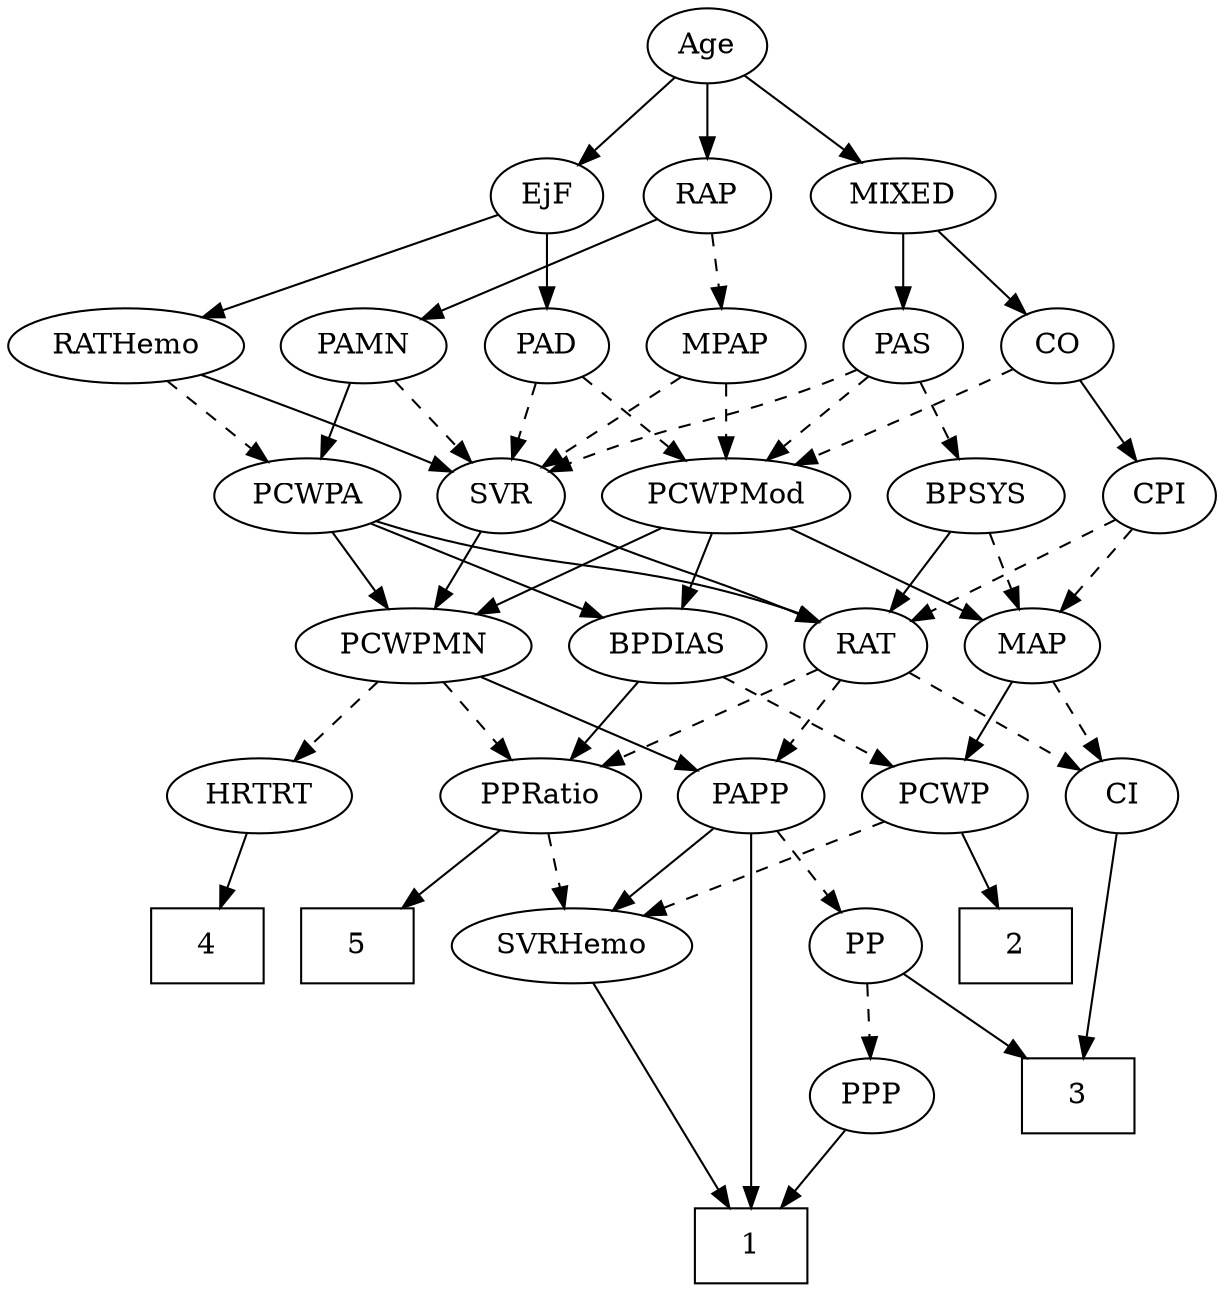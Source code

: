 strict digraph {
	graph [bb="0,0,536.4,612"];
	node [label="\N"];
	1	[height=0.5,
		pos="209,18",
		shape=box,
		width=0.75];
	2	[height=0.5,
		pos="82,162",
		shape=box,
		width=0.75];
	3	[height=0.5,
		pos="55,90",
		shape=box,
		width=0.75];
	4	[height=0.5,
		pos="454,162",
		shape=box,
		width=0.75];
	5	[height=0.5,
		pos="382,162",
		shape=box,
		width=0.75];
	Age	[height=0.5,
		pos="226,594",
		width=0.75];
	EjF	[height=0.5,
		pos="300,522",
		width=0.75];
	Age -> EjF	[pos="e,285.05,537.14 240.98,578.83 251.51,568.87 265.78,555.37 277.66,544.14",
		style=solid];
	RAP	[height=0.5,
		pos="226,522",
		width=0.77632];
	Age -> RAP	[pos="e,226,540.1 226,575.7 226,567.98 226,558.71 226,550.11",
		style=solid];
	MIXED	[height=0.5,
		pos="138,522",
		width=1.1193];
	Age -> MIXED	[pos="e,157.05,538.16 209.03,579.5 196.59,569.61 179.44,555.96 165.11,544.56",
		style=solid];
	PAD	[height=0.5,
		pos="300,450",
		width=0.79437];
	EjF -> PAD	[pos="e,300,468.1 300,503.7 300,495.98 300,486.71 300,478.11",
		style=solid];
	RATHemo	[height=0.5,
		pos="487,450",
		width=1.3721];
	EjF -> RATHemo	[pos="e,453.78,463.43 322.93,512.42 353.01,501.16 406.39,481.17 444.08,467.07",
		style=solid];
	MPAP	[height=0.5,
		pos="218,450",
		width=0.97491];
	RAP -> MPAP	[pos="e,219.95,468.1 224.02,503.7 223.14,495.98 222.08,486.71 221.1,478.11",
		style=dashed];
	PAMN	[height=0.5,
		pos="383,450",
		width=1.011];
	RAP -> PAMN	[pos="e,356.53,462.78 248.5,510.93 253.6,508.65 258.98,506.24 264,504 291.95,491.52 323.61,477.42 347.25,466.91",
		style=solid];
	CO	[height=0.5,
		pos="66,450",
		width=0.75];
	MIXED -> CO	[pos="e,80.951,465.54 122.02,505.46 112.06,495.78 99.093,483.17 88.146,472.53",
		style=solid];
	PAS	[height=0.5,
		pos="138,450",
		width=0.75];
	MIXED -> PAS	[pos="e,138,468.1 138,503.7 138,495.98 138,486.71 138,478.11",
		style=solid];
	SVR	[height=0.5,
		pos="316,378",
		width=0.77632];
	MPAP -> SVR	[pos="e,297.85,391.96 237.83,434.83 252.65,424.25 273.06,409.67 289.31,398.06",
		style=dashed];
	PCWPMod	[height=0.5,
		pos="218,378",
		width=1.4443];
	MPAP -> PCWPMod	[pos="e,218,396.1 218,431.7 218,423.98 218,414.71 218,406.11",
		style=dashed];
	BPSYS	[height=0.5,
		pos="110,378",
		width=1.0471];
	RAT	[height=0.5,
		pos="158,306",
		width=0.75827];
	BPSYS -> RAT	[pos="e,147.26,322.67 121.13,360.76 127.15,351.98 134.71,340.96 141.41,331.19",
		style=solid];
	MAP	[height=0.5,
		pos="82,306",
		width=0.84854];
	BPSYS -> MAP	[pos="e,88.716,323.79 103.22,360.05 99.989,351.97 96.049,342.12 92.445,333.11",
		style=dashed];
	PAD -> SVR	[pos="e,312.05,396.28 303.87,432.05 305.65,424.26 307.81,414.82 309.81,406.08",
		style=dashed];
	PAD -> PCWPMod	[pos="e,236.57,394.85 283.41,434.83 272.17,425.24 257.08,412.36 244.23,401.39",
		style=dashed];
	CPI	[height=0.5,
		pos="27,378",
		width=0.75];
	CO -> CPI	[pos="e,35.996,395.15 56.955,432.76 52.18,424.19 46.218,413.49 40.873,403.9",
		style=solid];
	CO -> PCWPMod	[pos="e,187.42,392.84 87.3,438.89 92.128,436.61 97.236,434.21 102,432 127.3,420.25 155.8,407.22 178.21,397.03",
		style=dashed];
	PAS -> BPSYS	[pos="e,116.78,395.96 131.36,432.41 128.13,424.34 124.17,414.43 120.54,405.35",
		style=dashed];
	PAS -> SVR	[pos="e,294.25,389.44 159.15,438.54 163.98,436.28 169.13,433.98 174,432 219.71,413.44 233.19,414.32 279,396 280.87,395.25 282.78,394.46 \
284.71,393.64",
		style=dashed];
	PAS -> PCWPMod	[pos="e,199.71,395.01 153.81,435.17 164.74,425.6 179.54,412.65 192.18,401.6",
		style=dashed];
	PAMN -> SVR	[pos="e,330.37,394.01 368.13,433.46 359.07,424 347.35,411.75 337.31,401.27",
		style=dashed];
	PCWPA	[height=0.5,
		pos="404,378",
		width=1.1555];
	PAMN -> PCWPA	[pos="e,398.82,396.28 388.08,432.05 390.42,424.26 393.25,414.82 395.88,406.08",
		style=solid];
	RATHemo -> SVR	[pos="e,337.83,389.26 454.03,436.53 426.78,426.09 387.17,410.59 353,396 351.15,395.21 349.25,394.38 347.34,393.54",
		style=solid];
	RATHemo -> PCWPA	[pos="e,422.19,394.34 468.17,433.12 456.87,423.59 442.33,411.33 429.96,400.89",
		style=dashed];
	CPI -> RAT	[pos="e,137.24,318.09 47.469,366.06 69.164,354.47 103.63,336.05 128.31,322.86",
		style=dashed];
	CPI -> MAP	[pos="e,69.708,322.64 38.934,361.81 46.114,352.67 55.404,340.85 63.517,330.52",
		style=dashed];
	PPRatio	[height=0.5,
		pos="298,234",
		width=1.1013];
	RAT -> PPRatio	[pos="e,272.25,247.88 179.26,294.37 201.47,283.26 236.68,265.66 262.99,252.5",
		style=dashed];
	CI	[height=0.5,
		pos="44,234",
		width=0.75];
	RAT -> CI	[pos="e,63.433,246.93 138.66,293.13 120.4,281.91 92.805,264.97 72.113,252.26",
		style=dashed];
	PAPP	[height=0.5,
		pos="209,234",
		width=0.88464];
	RAT -> PAPP	[pos="e,197.36,250.98 169.32,289.46 175.76,280.62 183.98,269.34 191.27,259.34",
		style=dashed];
	SVR -> RAT	[pos="e,179.87,317.16 293.74,366.66 288.89,364.44 283.78,362.12 279,360 241.88,343.52 232.12,340.48 195,324 193.16,323.18 191.27,322.34 \
189.36,321.48",
		style=solid];
	PCWPMN	[height=0.5,
		pos="356,306",
		width=1.3902];
	SVR -> PCWPMN	[pos="e,346.21,324.12 325.28,360.76 329.99,352.53 335.82,342.32 341.13,333.02",
		style=solid];
	PCWPMod -> PCWPMN	[pos="e,328.25,321.08 246.26,362.67 267.33,351.98 296.29,337.29 319.18,325.68",
		style=solid];
	BPDIAS	[height=0.5,
		pos="246,306",
		width=1.1735];
	PCWPMod -> BPDIAS	[pos="e,239.28,323.79 224.78,360.05 228.01,351.97 231.95,342.12 235.56,333.11",
		style=solid];
	PCWPMod -> MAP	[pos="e,104.42,318.54 190.15,362.67 167.88,351.2 136.67,335.14 113.49,323.21",
		style=solid];
	PCWPA -> RAT	[pos="e,179.22,317.66 372.59,366 366.15,363.89 359.38,361.79 353,360 283.64,340.59 263.2,347.16 195,324 192.88,323.28 190.72,322.48 188.55,\
321.62",
		style=solid];
	PCWPA -> PCWPMN	[pos="e,367.63,323.96 392.62,360.41 386.91,352.08 379.86,341.8 373.48,332.49",
		style=solid];
	PCWPA -> BPDIAS	[pos="e,274.27,319.52 375.75,364.49 349.99,353.07 311.75,336.13 283.45,323.59",
		style=solid];
	PCWPMN -> PPRatio	[pos="e,311.25,250.99 342.25,288.41 334.93,279.57 325.78,268.53 317.71,258.79",
		style=dashed];
	PCWPMN -> PAPP	[pos="e,232.65,246.26 326.96,291.17 302.47,279.51 267.45,262.83 241.93,250.68",
		style=solid];
	HRTRT	[height=0.5,
		pos="424,234",
		width=1.1013];
	PCWPMN -> HRTRT	[pos="e,408.78,250.67 371.77,288.76 380.65,279.62 391.88,268.06 401.66,258",
		style=dashed];
	SVRHemo	[height=0.5,
		pos="287,162",
		width=1.3902];
	SVRHemo -> 1	[pos="e,218.49,36.268 277.75,144.15 264.33,119.73 239.36,74.265 223.49,45.375",
		style=solid];
	BPDIAS -> PPRatio	[pos="e,285.77,251.47 258.32,288.41 264.67,279.87 272.54,269.28 279.59,259.79",
		style=solid];
	PCWP	[height=0.5,
		pos="124,234",
		width=0.97491];
	BPDIAS -> PCWP	[pos="e,146.41,247.86 221.9,291.17 202.78,280.2 175.92,264.79 155.17,252.89",
		style=dashed];
	MAP -> PCWP	[pos="e,114.02,251.63 91.741,288.76 96.81,280.32 103.12,269.8 108.81,260.31",
		style=solid];
	MAP -> CI	[pos="e,52.766,251.15 73.187,288.76 68.582,280.28 62.845,269.71 57.679,260.2",
		style=dashed];
	PP	[height=0.5,
		pos="154,162",
		width=0.75];
	PP -> 3	[pos="e,79.385,108.24 135.84,148.16 122.47,138.7 103.9,125.58 87.937,114.29",
		style=solid];
	PPP	[height=0.5,
		pos="154,90",
		width=0.75];
	PP -> PPP	[pos="e,154,108.1 154,143.7 154,135.98 154,126.71 154,118.11",
		style=dashed];
	PPP -> 1	[pos="e,195.54,36.127 165.93,73.811 172.75,65.141 181.46,54.052 189.26,44.12",
		style=solid];
	PPRatio -> 5	[pos="e,361.45,180.13 316.23,217.81 327.15,208.71 341.28,196.94 353.63,186.64",
		style=solid];
	PPRatio -> SVRHemo	[pos="e,289.69,180.1 295.28,215.7 294.07,207.98 292.61,198.71 291.26,190.11",
		style=dashed];
	PCWP -> 2	[pos="e,92.468,180.45 114.05,216.41 109.17,208.28 103.18,198.31 97.711,189.18",
		style=solid];
	PCWP -> SVRHemo	[pos="e,256.15,176.25 150.19,221.75 176.26,210.56 216.61,193.23 246.75,180.28",
		style=dashed];
	CI -> 3	[pos="e,51.445,108.1 43.647,215.89 43.449,197.94 43.617,168.92 46,144 46.812,135.51 48.192,126.32 49.63,118.02",
		style=solid];
	PAPP -> 1	[pos="e,209,36.232 209,215.85 209,178.83 209,91.181 209,46.386",
		style=solid];
	PAPP -> SVRHemo	[pos="e,269.12,179.04 225.54,218.15 236.03,208.74 249.81,196.37 261.67,185.73",
		style=solid];
	PAPP -> PP	[pos="e,166.05,178.34 196.52,217.12 189.39,208.04 180.31,196.49 172.38,186.39",
		style=dashed];
	HRTRT -> 4	[pos="e,446.6,180.28 431.26,216.05 434.68,208.09 438.82,198.41 442.64,189.51",
		style=solid];
}
